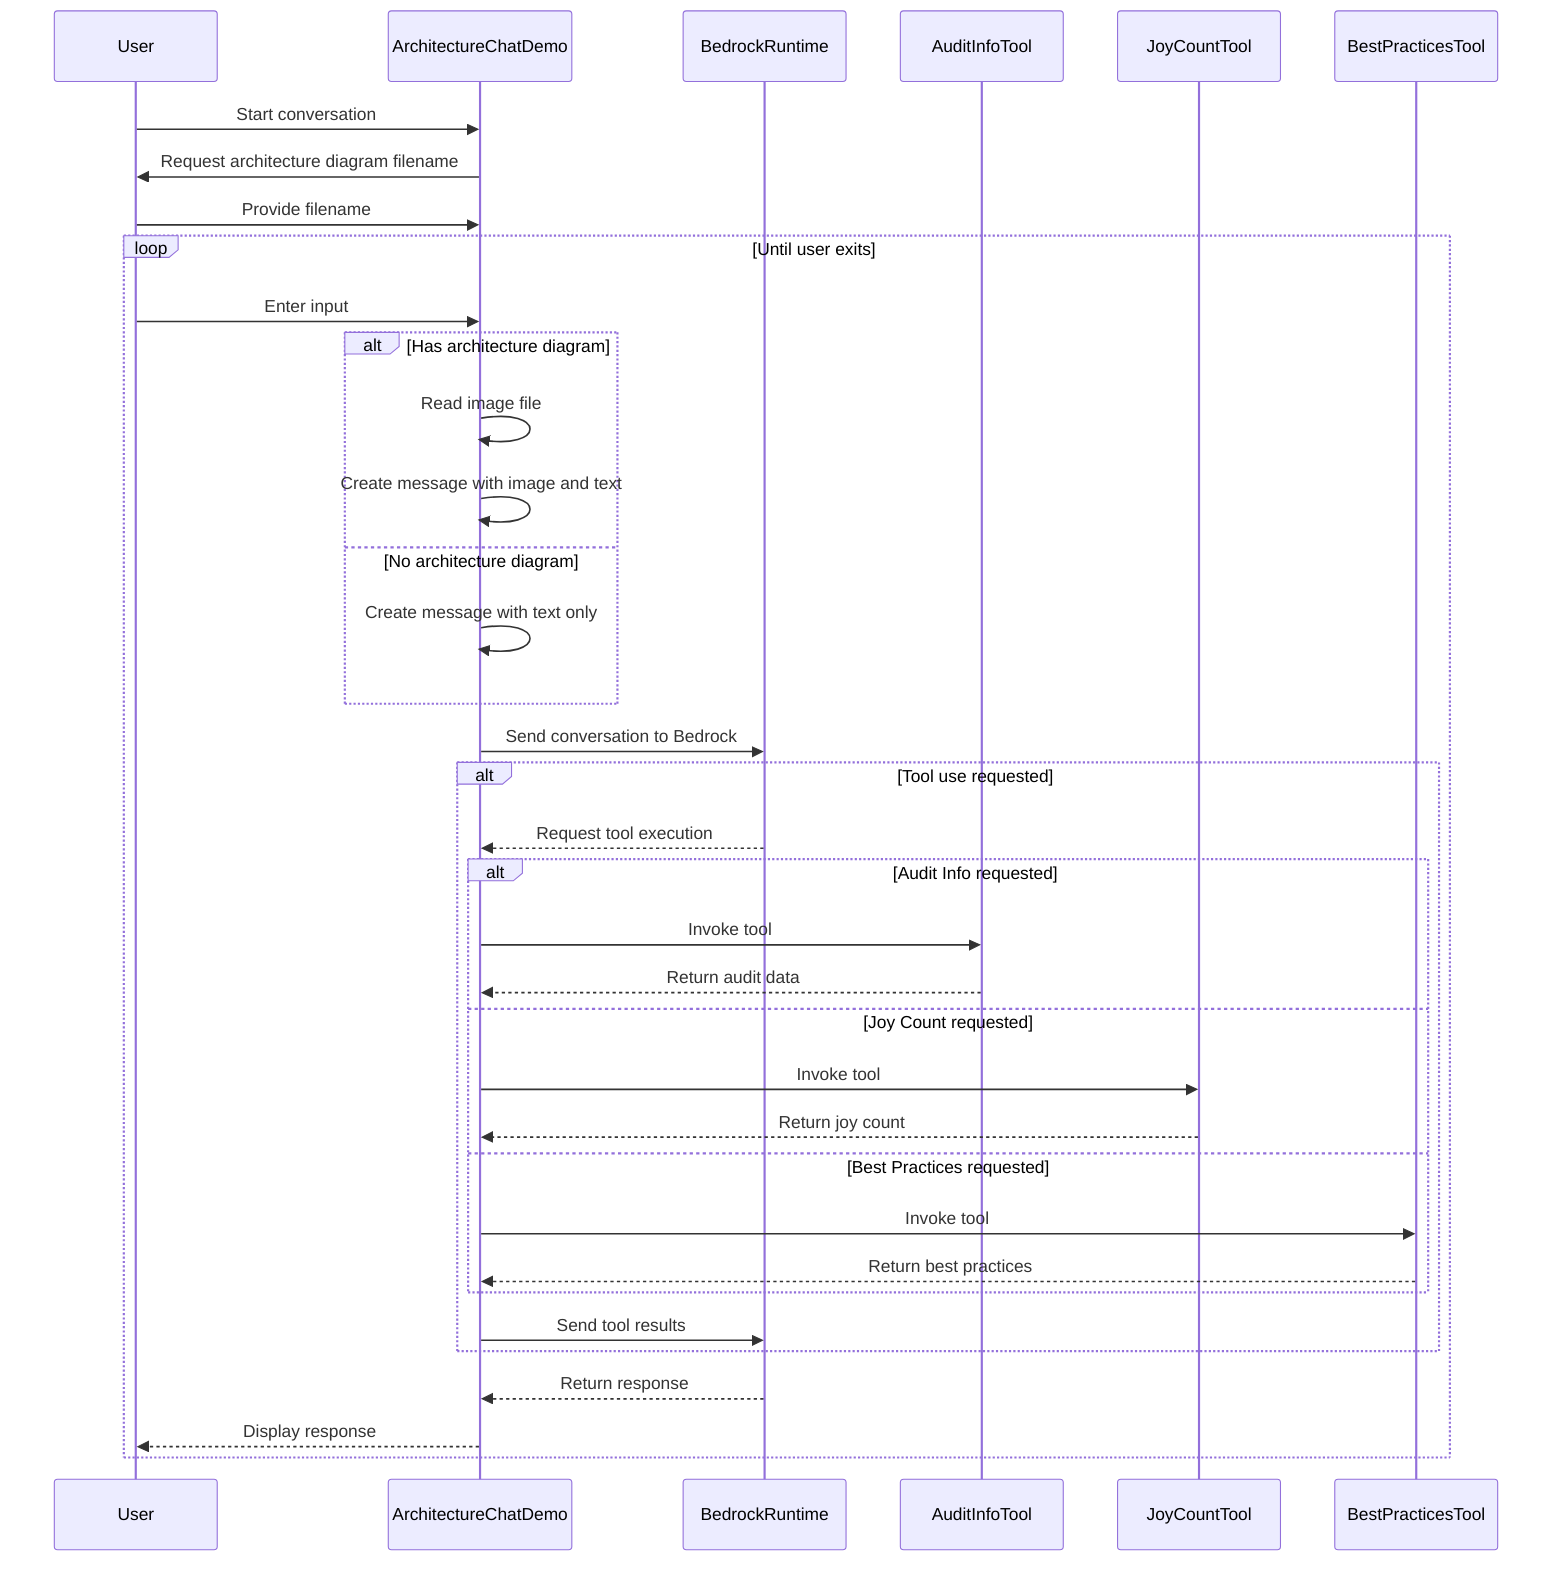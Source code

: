 sequenceDiagram
    participant User
    participant ArchitectureChatDemo
    participant BedrockRuntime
    participant AuditInfoTool
    participant JoyCountTool
    participant BestPracticesTool

    User->>ArchitectureChatDemo: Start conversation
    ArchitectureChatDemo->>User: Request architecture diagram filename
    User->>ArchitectureChatDemo: Provide filename

    loop Until user exits
        User->>ArchitectureChatDemo: Enter input

        alt Has architecture diagram
            ArchitectureChatDemo->>ArchitectureChatDemo: Read image file
            ArchitectureChatDemo->>ArchitectureChatDemo: Create message with image and text
        else No architecture diagram
            ArchitectureChatDemo->>ArchitectureChatDemo: Create message with text only
        end

        ArchitectureChatDemo->>BedrockRuntime: Send conversation to Bedrock

        alt Tool use requested
            BedrockRuntime-->>ArchitectureChatDemo: Request tool execution
            alt Audit Info requested
                ArchitectureChatDemo->>AuditInfoTool: Invoke tool
                AuditInfoTool-->>ArchitectureChatDemo: Return audit data
            else Joy Count requested
                ArchitectureChatDemo->>JoyCountTool: Invoke tool
                JoyCountTool-->>ArchitectureChatDemo: Return joy count
            else Best Practices requested
                ArchitectureChatDemo->>BestPracticesTool: Invoke tool
                BestPracticesTool-->>ArchitectureChatDemo: Return best practices
            end
            ArchitectureChatDemo->>BedrockRuntime: Send tool results
        end

        BedrockRuntime-->>ArchitectureChatDemo: Return response
        ArchitectureChatDemo-->>User: Display response
    end